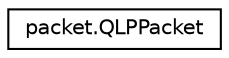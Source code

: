 digraph "Graphical Class Hierarchy"
{
 // LATEX_PDF_SIZE
  edge [fontname="Helvetica",fontsize="10",labelfontname="Helvetica",labelfontsize="10"];
  node [fontname="Helvetica",fontsize="10",shape=record];
  rankdir="LR";
  Node0 [label="packet.QLPPacket",height=0.2,width=0.4,color="black", fillcolor="white", style="filled",URL="$classpacket_1_1QLPPacket.html",tooltip=" "];
}
